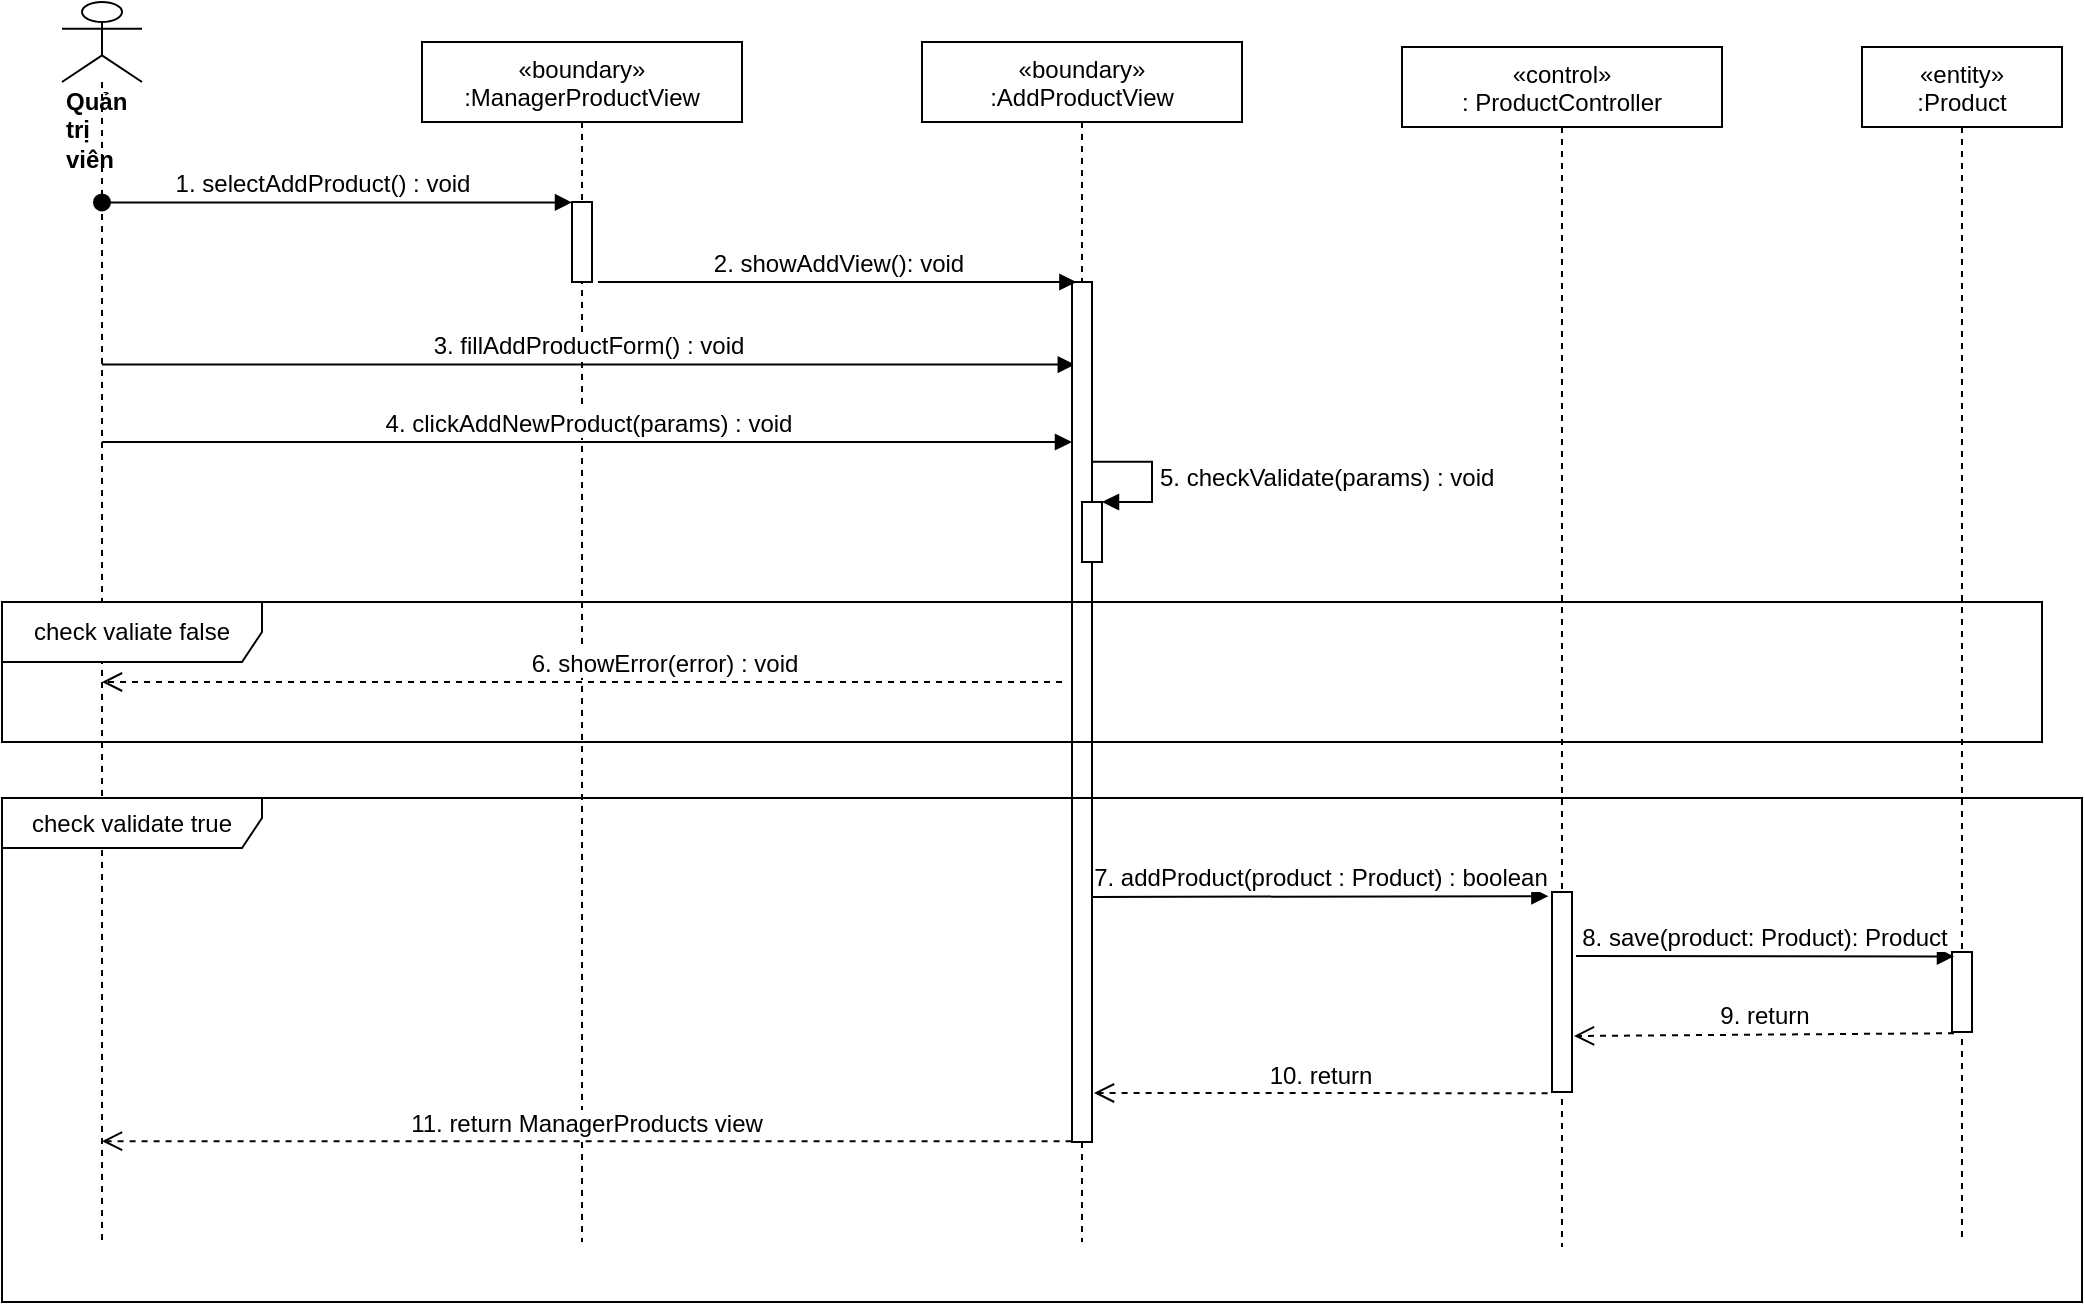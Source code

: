 <mxfile version="14.7.10" type="device"><diagram id="kgpKYQtTHZ0yAKxKKP6v" name="Page-1"><mxGraphModel dx="1038" dy="521" grid="1" gridSize="10" guides="1" tooltips="1" connect="1" arrows="1" fold="1" page="1" pageScale="1" pageWidth="850" pageHeight="1100" math="0" shadow="0"><root><mxCell id="0"/><mxCell id="1" parent="0"/><mxCell id="LOUm1dArXZRg01D5vQiM-1" value="«boundary»&#10;:ManagerProductView" style="shape=umlLifeline;perimeter=lifelinePerimeter;container=1;collapsible=0;recursiveResize=0;rounded=0;shadow=0;strokeWidth=1;" parent="1" vertex="1"><mxGeometry x="250" y="80" width="160" height="600" as="geometry"/></mxCell><mxCell id="LOUm1dArXZRg01D5vQiM-2" value="" style="points=[];perimeter=orthogonalPerimeter;rounded=0;shadow=0;strokeWidth=1;" parent="LOUm1dArXZRg01D5vQiM-1" vertex="1"><mxGeometry x="75" y="80" width="10" height="40" as="geometry"/></mxCell><mxCell id="LOUm1dArXZRg01D5vQiM-4" value="«control»&#10;: ProductController" style="shape=umlLifeline;perimeter=lifelinePerimeter;container=1;collapsible=0;recursiveResize=0;rounded=0;shadow=0;strokeWidth=1;" parent="1" vertex="1"><mxGeometry x="740" y="82.5" width="160" height="600" as="geometry"/></mxCell><mxCell id="LOUm1dArXZRg01D5vQiM-6" value="&lt;div&gt;&lt;b&gt;Quản trị viên&lt;/b&gt;&lt;/div&gt;" style="shape=umlLifeline;participant=umlActor;perimeter=lifelinePerimeter;whiteSpace=wrap;html=1;container=1;collapsible=0;recursiveResize=0;verticalAlign=top;spacingTop=36;outlineConnect=0;align=left;size=40;" parent="1" vertex="1"><mxGeometry x="70" y="60" width="40" height="620" as="geometry"/></mxCell><mxCell id="LOUm1dArXZRg01D5vQiM-7" value="1. selectAddProduct() : void" style="verticalAlign=bottom;startArrow=oval;endArrow=block;startSize=8;shadow=0;strokeWidth=1;entryX=0;entryY=0.005;entryDx=0;entryDy=0;entryPerimeter=0;fontSize=12;" parent="1" source="LOUm1dArXZRg01D5vQiM-6" target="LOUm1dArXZRg01D5vQiM-2" edge="1"><mxGeometry x="-0.06" relative="1" as="geometry"><mxPoint x="100" y="170" as="sourcePoint"/><mxPoint as="offset"/><mxPoint x="270.4" y="160.48" as="targetPoint"/></mxGeometry></mxCell><mxCell id="LOUm1dArXZRg01D5vQiM-15" value="«entity»&#10;:Product" style="shape=umlLifeline;perimeter=lifelinePerimeter;container=1;collapsible=0;recursiveResize=0;rounded=0;shadow=0;strokeWidth=1;" parent="1" vertex="1"><mxGeometry x="970" y="82.5" width="100" height="595" as="geometry"/></mxCell><mxCell id="LOUm1dArXZRg01D5vQiM-16" value="" style="points=[];perimeter=orthogonalPerimeter;rounded=0;shadow=0;strokeWidth=1;" parent="LOUm1dArXZRg01D5vQiM-15" vertex="1"><mxGeometry x="45" y="452.5" width="10" height="40" as="geometry"/></mxCell><mxCell id="LOUm1dArXZRg01D5vQiM-17" value="&lt;font style=&quot;font-size: 12px&quot;&gt;8. save(product: Product): Product&lt;/font&gt;" style="html=1;verticalAlign=bottom;endArrow=block;entryX=0.1;entryY=0.055;entryDx=0;entryDy=0;entryPerimeter=0;exitX=1.2;exitY=0.32;exitDx=0;exitDy=0;exitPerimeter=0;" parent="1" source="LOUm1dArXZRg01D5vQiM-5" target="LOUm1dArXZRg01D5vQiM-16" edge="1"><mxGeometry width="80" relative="1" as="geometry"><mxPoint x="858.8" y="420.42" as="sourcePoint"/><mxPoint x="1010" y="239" as="targetPoint"/></mxGeometry></mxCell><mxCell id="LOUm1dArXZRg01D5vQiM-18" value="&lt;font style=&quot;font-size: 12px&quot;&gt;9. return&lt;/font&gt;" style="html=1;verticalAlign=bottom;endArrow=open;dashed=1;endSize=8;exitX=0.1;exitY=1.015;exitDx=0;exitDy=0;exitPerimeter=0;entryX=1.1;entryY=0.72;entryDx=0;entryDy=0;entryPerimeter=0;" parent="1" source="LOUm1dArXZRg01D5vQiM-16" target="LOUm1dArXZRg01D5vQiM-5" edge="1"><mxGeometry relative="1" as="geometry"><mxPoint x="790" y="300" as="sourcePoint"/><mxPoint x="670" y="461" as="targetPoint"/></mxGeometry></mxCell><mxCell id="LOUm1dArXZRg01D5vQiM-22" value="&lt;font style=&quot;font-size: 12px&quot;&gt;3. fillAddProductForm() : void&lt;/font&gt;" style="html=1;verticalAlign=bottom;endArrow=block;entryX=0.14;entryY=0.096;entryDx=0;entryDy=0;entryPerimeter=0;" parent="1" source="LOUm1dArXZRg01D5vQiM-6" target="jipXbyX9HEw0RxreXmP--2" edge="1"><mxGeometry width="80" relative="1" as="geometry"><mxPoint x="380" y="270" as="sourcePoint"/><mxPoint x="350" y="230" as="targetPoint"/></mxGeometry></mxCell><mxCell id="LOUm1dArXZRg01D5vQiM-26" value="&lt;font style=&quot;font-size: 12px&quot;&gt;4. clickAddNewProduct(params) : void&lt;/font&gt;" style="html=1;verticalAlign=bottom;endArrow=block;" parent="1" source="LOUm1dArXZRg01D5vQiM-6" edge="1"><mxGeometry width="80" relative="1" as="geometry"><mxPoint x="380" y="270" as="sourcePoint"/><mxPoint x="575" y="280" as="targetPoint"/></mxGeometry></mxCell><mxCell id="LOUm1dArXZRg01D5vQiM-5" value="" style="points=[];perimeter=orthogonalPerimeter;rounded=0;shadow=0;strokeWidth=1;" parent="1" vertex="1"><mxGeometry x="815" y="505" width="10" height="100" as="geometry"/></mxCell><mxCell id="LOUm1dArXZRg01D5vQiM-27" value="&lt;font style=&quot;font-size: 12px&quot;&gt;7. addProduct(product : Product) : boolean&lt;/font&gt;" style="html=1;verticalAlign=bottom;endArrow=block;entryX=-0.18;entryY=0.021;entryDx=0;entryDy=0;entryPerimeter=0;exitX=1.02;exitY=0.715;exitDx=0;exitDy=0;exitPerimeter=0;" parent="1" source="jipXbyX9HEw0RxreXmP--2" target="LOUm1dArXZRg01D5vQiM-5" edge="1"><mxGeometry width="80" relative="1" as="geometry"><mxPoint x="600" y="507" as="sourcePoint"/><mxPoint x="700" y="370" as="targetPoint"/></mxGeometry></mxCell><mxCell id="jipXbyX9HEw0RxreXmP--1" value="«boundary»&#10;:AddProductView" style="shape=umlLifeline;perimeter=lifelinePerimeter;container=1;collapsible=0;recursiveResize=0;rounded=0;shadow=0;strokeWidth=1;" parent="1" vertex="1"><mxGeometry x="500" y="80" width="160" height="600" as="geometry"/></mxCell><mxCell id="jipXbyX9HEw0RxreXmP--2" value="" style="points=[];perimeter=orthogonalPerimeter;rounded=0;shadow=0;strokeWidth=1;" parent="jipXbyX9HEw0RxreXmP--1" vertex="1"><mxGeometry x="75" y="120" width="10" height="430" as="geometry"/></mxCell><mxCell id="jipXbyX9HEw0RxreXmP--3" value="&lt;font style=&quot;font-size: 12px&quot;&gt;2. showAddView(): void&lt;/font&gt;" style="html=1;verticalAlign=bottom;endArrow=block;exitX=1.3;exitY=1;exitDx=0;exitDy=0;exitPerimeter=0;entryX=0.22;entryY=0;entryDx=0;entryDy=0;entryPerimeter=0;" parent="1" source="LOUm1dArXZRg01D5vQiM-2" target="jipXbyX9HEw0RxreXmP--2" edge="1"><mxGeometry width="80" relative="1" as="geometry"><mxPoint x="490" y="300" as="sourcePoint"/><mxPoint x="560" y="203" as="targetPoint"/></mxGeometry></mxCell><mxCell id="jipXbyX9HEw0RxreXmP--4" value="" style="html=1;points=[];perimeter=orthogonalPerimeter;" parent="1" vertex="1"><mxGeometry x="580" y="310" width="10" height="30" as="geometry"/></mxCell><mxCell id="jipXbyX9HEw0RxreXmP--5" value="&lt;font style=&quot;font-size: 12px&quot;&gt;5. checkValidate(params) : void&lt;/font&gt;" style="edgeStyle=orthogonalEdgeStyle;html=1;align=left;spacingLeft=2;endArrow=block;rounded=0;entryX=1;entryY=0;exitX=1.02;exitY=0.209;exitDx=0;exitDy=0;exitPerimeter=0;" parent="1" source="jipXbyX9HEw0RxreXmP--2" target="jipXbyX9HEw0RxreXmP--4" edge="1"><mxGeometry relative="1" as="geometry"><mxPoint x="584" y="300" as="sourcePoint"/><Array as="points"><mxPoint x="615" y="290"/><mxPoint x="615" y="310"/></Array></mxGeometry></mxCell><mxCell id="jipXbyX9HEw0RxreXmP--6" value="&lt;font style=&quot;font-size: 12px&quot;&gt;6. showError(error) : void&lt;/font&gt;" style="html=1;verticalAlign=bottom;endArrow=open;dashed=1;endSize=8;" parent="1" target="LOUm1dArXZRg01D5vQiM-6" edge="1"><mxGeometry x="-0.168" relative="1" as="geometry"><mxPoint x="570" y="400" as="sourcePoint"/><mxPoint x="490" y="400" as="targetPoint"/><mxPoint as="offset"/></mxGeometry></mxCell><mxCell id="jipXbyX9HEw0RxreXmP--7" value="check valiate false" style="shape=umlFrame;whiteSpace=wrap;html=1;width=130;height=30;" parent="1" vertex="1"><mxGeometry x="40" y="360" width="1020" height="70" as="geometry"/></mxCell><mxCell id="jipXbyX9HEw0RxreXmP--9" value="&lt;font style=&quot;font-size: 12px&quot;&gt;11. return ManagerProducts view&lt;/font&gt;" style="html=1;verticalAlign=bottom;endArrow=open;dashed=1;endSize=8;exitX=-0.02;exitY=0.999;exitDx=0;exitDy=0;exitPerimeter=0;" parent="1" source="jipXbyX9HEw0RxreXmP--2" target="LOUm1dArXZRg01D5vQiM-6" edge="1"><mxGeometry relative="1" as="geometry"><mxPoint x="520" y="500" as="sourcePoint"/><mxPoint x="440" y="500" as="targetPoint"/></mxGeometry></mxCell><mxCell id="jipXbyX9HEw0RxreXmP--10" value="&lt;font style=&quot;font-size: 12px&quot;&gt;10. return&lt;/font&gt;" style="html=1;verticalAlign=bottom;endArrow=open;dashed=1;endSize=8;exitX=-0.22;exitY=1.006;exitDx=0;exitDy=0;exitPerimeter=0;entryX=1.1;entryY=0.943;entryDx=0;entryDy=0;entryPerimeter=0;" parent="1" source="LOUm1dArXZRg01D5vQiM-5" target="jipXbyX9HEw0RxreXmP--2" edge="1"><mxGeometry relative="1" as="geometry"><mxPoint x="780" y="597" as="sourcePoint"/><mxPoint x="600" y="606" as="targetPoint"/></mxGeometry></mxCell><mxCell id="jipXbyX9HEw0RxreXmP--11" value="check validate true" style="shape=umlFrame;whiteSpace=wrap;html=1;width=130;height=25;" parent="1" vertex="1"><mxGeometry x="40" y="458" width="1040" height="252" as="geometry"/></mxCell></root></mxGraphModel></diagram></mxfile>